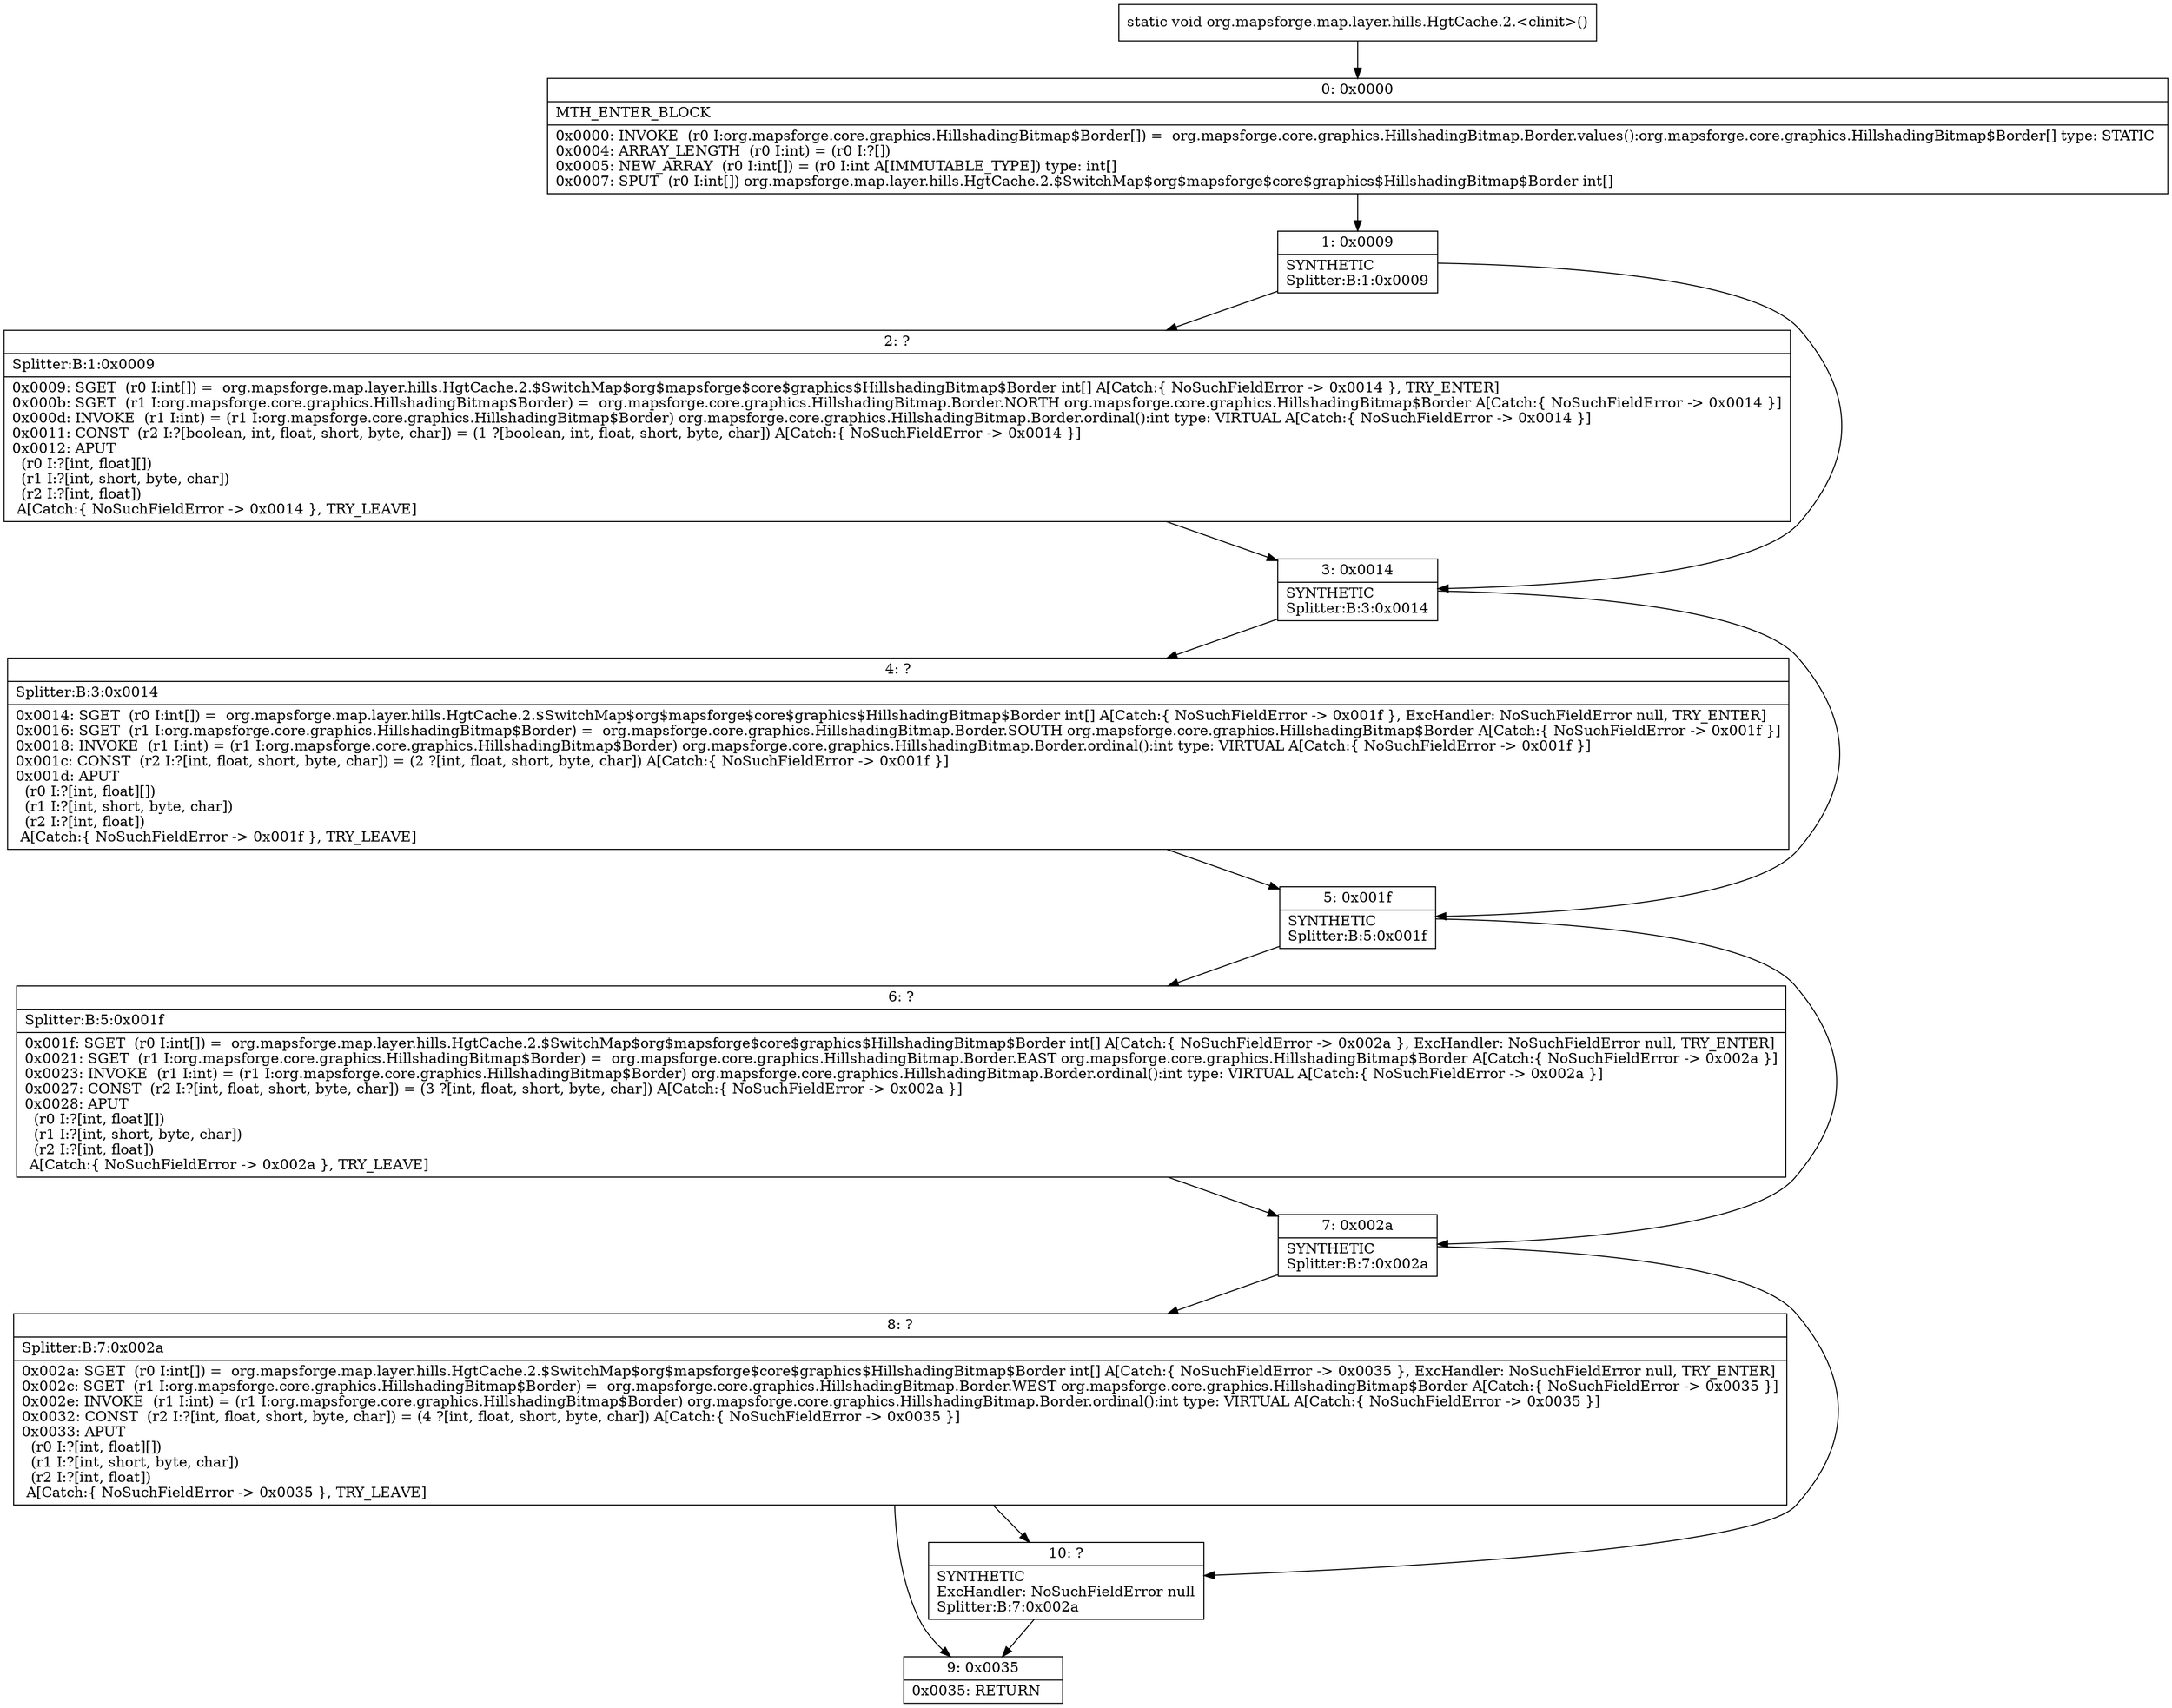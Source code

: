 digraph "CFG fororg.mapsforge.map.layer.hills.HgtCache.2.\<clinit\>()V" {
Node_0 [shape=record,label="{0\:\ 0x0000|MTH_ENTER_BLOCK\l|0x0000: INVOKE  (r0 I:org.mapsforge.core.graphics.HillshadingBitmap$Border[]) =  org.mapsforge.core.graphics.HillshadingBitmap.Border.values():org.mapsforge.core.graphics.HillshadingBitmap$Border[] type: STATIC \l0x0004: ARRAY_LENGTH  (r0 I:int) = (r0 I:?[]) \l0x0005: NEW_ARRAY  (r0 I:int[]) = (r0 I:int A[IMMUTABLE_TYPE]) type: int[] \l0x0007: SPUT  (r0 I:int[]) org.mapsforge.map.layer.hills.HgtCache.2.$SwitchMap$org$mapsforge$core$graphics$HillshadingBitmap$Border int[] \l}"];
Node_1 [shape=record,label="{1\:\ 0x0009|SYNTHETIC\lSplitter:B:1:0x0009\l}"];
Node_2 [shape=record,label="{2\:\ ?|Splitter:B:1:0x0009\l|0x0009: SGET  (r0 I:int[]) =  org.mapsforge.map.layer.hills.HgtCache.2.$SwitchMap$org$mapsforge$core$graphics$HillshadingBitmap$Border int[] A[Catch:\{ NoSuchFieldError \-\> 0x0014 \}, TRY_ENTER]\l0x000b: SGET  (r1 I:org.mapsforge.core.graphics.HillshadingBitmap$Border) =  org.mapsforge.core.graphics.HillshadingBitmap.Border.NORTH org.mapsforge.core.graphics.HillshadingBitmap$Border A[Catch:\{ NoSuchFieldError \-\> 0x0014 \}]\l0x000d: INVOKE  (r1 I:int) = (r1 I:org.mapsforge.core.graphics.HillshadingBitmap$Border) org.mapsforge.core.graphics.HillshadingBitmap.Border.ordinal():int type: VIRTUAL A[Catch:\{ NoSuchFieldError \-\> 0x0014 \}]\l0x0011: CONST  (r2 I:?[boolean, int, float, short, byte, char]) = (1 ?[boolean, int, float, short, byte, char]) A[Catch:\{ NoSuchFieldError \-\> 0x0014 \}]\l0x0012: APUT  \l  (r0 I:?[int, float][])\l  (r1 I:?[int, short, byte, char])\l  (r2 I:?[int, float])\l A[Catch:\{ NoSuchFieldError \-\> 0x0014 \}, TRY_LEAVE]\l}"];
Node_3 [shape=record,label="{3\:\ 0x0014|SYNTHETIC\lSplitter:B:3:0x0014\l}"];
Node_4 [shape=record,label="{4\:\ ?|Splitter:B:3:0x0014\l|0x0014: SGET  (r0 I:int[]) =  org.mapsforge.map.layer.hills.HgtCache.2.$SwitchMap$org$mapsforge$core$graphics$HillshadingBitmap$Border int[] A[Catch:\{ NoSuchFieldError \-\> 0x001f \}, ExcHandler: NoSuchFieldError null, TRY_ENTER]\l0x0016: SGET  (r1 I:org.mapsforge.core.graphics.HillshadingBitmap$Border) =  org.mapsforge.core.graphics.HillshadingBitmap.Border.SOUTH org.mapsforge.core.graphics.HillshadingBitmap$Border A[Catch:\{ NoSuchFieldError \-\> 0x001f \}]\l0x0018: INVOKE  (r1 I:int) = (r1 I:org.mapsforge.core.graphics.HillshadingBitmap$Border) org.mapsforge.core.graphics.HillshadingBitmap.Border.ordinal():int type: VIRTUAL A[Catch:\{ NoSuchFieldError \-\> 0x001f \}]\l0x001c: CONST  (r2 I:?[int, float, short, byte, char]) = (2 ?[int, float, short, byte, char]) A[Catch:\{ NoSuchFieldError \-\> 0x001f \}]\l0x001d: APUT  \l  (r0 I:?[int, float][])\l  (r1 I:?[int, short, byte, char])\l  (r2 I:?[int, float])\l A[Catch:\{ NoSuchFieldError \-\> 0x001f \}, TRY_LEAVE]\l}"];
Node_5 [shape=record,label="{5\:\ 0x001f|SYNTHETIC\lSplitter:B:5:0x001f\l}"];
Node_6 [shape=record,label="{6\:\ ?|Splitter:B:5:0x001f\l|0x001f: SGET  (r0 I:int[]) =  org.mapsforge.map.layer.hills.HgtCache.2.$SwitchMap$org$mapsforge$core$graphics$HillshadingBitmap$Border int[] A[Catch:\{ NoSuchFieldError \-\> 0x002a \}, ExcHandler: NoSuchFieldError null, TRY_ENTER]\l0x0021: SGET  (r1 I:org.mapsforge.core.graphics.HillshadingBitmap$Border) =  org.mapsforge.core.graphics.HillshadingBitmap.Border.EAST org.mapsforge.core.graphics.HillshadingBitmap$Border A[Catch:\{ NoSuchFieldError \-\> 0x002a \}]\l0x0023: INVOKE  (r1 I:int) = (r1 I:org.mapsforge.core.graphics.HillshadingBitmap$Border) org.mapsforge.core.graphics.HillshadingBitmap.Border.ordinal():int type: VIRTUAL A[Catch:\{ NoSuchFieldError \-\> 0x002a \}]\l0x0027: CONST  (r2 I:?[int, float, short, byte, char]) = (3 ?[int, float, short, byte, char]) A[Catch:\{ NoSuchFieldError \-\> 0x002a \}]\l0x0028: APUT  \l  (r0 I:?[int, float][])\l  (r1 I:?[int, short, byte, char])\l  (r2 I:?[int, float])\l A[Catch:\{ NoSuchFieldError \-\> 0x002a \}, TRY_LEAVE]\l}"];
Node_7 [shape=record,label="{7\:\ 0x002a|SYNTHETIC\lSplitter:B:7:0x002a\l}"];
Node_8 [shape=record,label="{8\:\ ?|Splitter:B:7:0x002a\l|0x002a: SGET  (r0 I:int[]) =  org.mapsforge.map.layer.hills.HgtCache.2.$SwitchMap$org$mapsforge$core$graphics$HillshadingBitmap$Border int[] A[Catch:\{ NoSuchFieldError \-\> 0x0035 \}, ExcHandler: NoSuchFieldError null, TRY_ENTER]\l0x002c: SGET  (r1 I:org.mapsforge.core.graphics.HillshadingBitmap$Border) =  org.mapsforge.core.graphics.HillshadingBitmap.Border.WEST org.mapsforge.core.graphics.HillshadingBitmap$Border A[Catch:\{ NoSuchFieldError \-\> 0x0035 \}]\l0x002e: INVOKE  (r1 I:int) = (r1 I:org.mapsforge.core.graphics.HillshadingBitmap$Border) org.mapsforge.core.graphics.HillshadingBitmap.Border.ordinal():int type: VIRTUAL A[Catch:\{ NoSuchFieldError \-\> 0x0035 \}]\l0x0032: CONST  (r2 I:?[int, float, short, byte, char]) = (4 ?[int, float, short, byte, char]) A[Catch:\{ NoSuchFieldError \-\> 0x0035 \}]\l0x0033: APUT  \l  (r0 I:?[int, float][])\l  (r1 I:?[int, short, byte, char])\l  (r2 I:?[int, float])\l A[Catch:\{ NoSuchFieldError \-\> 0x0035 \}, TRY_LEAVE]\l}"];
Node_9 [shape=record,label="{9\:\ 0x0035|0x0035: RETURN   \l}"];
Node_10 [shape=record,label="{10\:\ ?|SYNTHETIC\lExcHandler: NoSuchFieldError null\lSplitter:B:7:0x002a\l}"];
MethodNode[shape=record,label="{static void org.mapsforge.map.layer.hills.HgtCache.2.\<clinit\>() }"];
MethodNode -> Node_0;
Node_0 -> Node_1;
Node_1 -> Node_2;
Node_1 -> Node_3;
Node_2 -> Node_3;
Node_3 -> Node_4;
Node_3 -> Node_5;
Node_4 -> Node_5;
Node_5 -> Node_6;
Node_5 -> Node_7;
Node_6 -> Node_7;
Node_7 -> Node_8;
Node_7 -> Node_10;
Node_8 -> Node_9;
Node_8 -> Node_10;
Node_10 -> Node_9;
}

